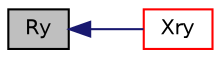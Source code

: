 digraph "Ry"
{
  bgcolor="transparent";
  edge [fontname="Helvetica",fontsize="10",labelfontname="Helvetica",labelfontsize="10"];
  node [fontname="Helvetica",fontsize="10",shape=record];
  rankdir="LR";
  Node1 [label="Ry",height=0.2,width=0.4,color="black", fillcolor="grey75", style="filled", fontcolor="black"];
  Node1 -> Node2 [dir="back",color="midnightblue",fontsize="10",style="solid",fontname="Helvetica"];
  Node2 [label="Xry",height=0.2,width=0.4,color="red",URL="$a10958.html#a85c2afe226ba1244420d9fad5878ff64",tooltip="Rotational spatial transformation tensor about the x-axis by omega radians. "];
}
